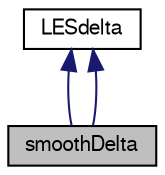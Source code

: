 digraph "smoothDelta"
{
  bgcolor="transparent";
  edge [fontname="FreeSans",fontsize="10",labelfontname="FreeSans",labelfontsize="10"];
  node [fontname="FreeSans",fontsize="10",shape=record];
  Node0 [label="smoothDelta",height=0.2,width=0.4,color="black", fillcolor="grey75", style="filled", fontcolor="black"];
  Node1 -> Node0 [dir="back",color="midnightblue",fontsize="10",style="solid",fontname="FreeSans"];
  Node1 [label="LESdelta",height=0.2,width=0.4,color="black",URL="$a31110.html",tooltip="Abstract base class for LES deltas. "];
  Node1 -> Node0 [dir="back",color="midnightblue",fontsize="10",style="solid",fontname="FreeSans"];
}
